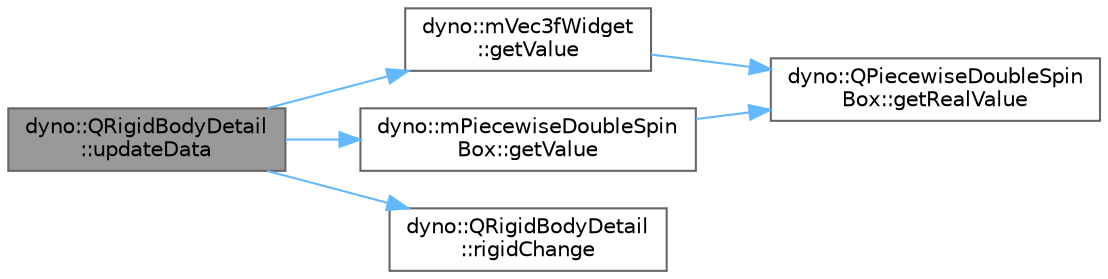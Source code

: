 digraph "dyno::QRigidBodyDetail::updateData"
{
 // LATEX_PDF_SIZE
  bgcolor="transparent";
  edge [fontname=Helvetica,fontsize=10,labelfontname=Helvetica,labelfontsize=10];
  node [fontname=Helvetica,fontsize=10,shape=box,height=0.2,width=0.4];
  rankdir="LR";
  Node1 [id="Node000001",label="dyno::QRigidBodyDetail\l::updateData",height=0.2,width=0.4,color="gray40", fillcolor="grey60", style="filled", fontcolor="black",tooltip="Updated when any element parameter is changed."];
  Node1 -> Node2 [id="edge1_Node000001_Node000002",color="steelblue1",style="solid",tooltip=" "];
  Node2 [id="Node000002",label="dyno::mVec3fWidget\l::getValue",height=0.2,width=0.4,color="grey40", fillcolor="white", style="filled",URL="$classdyno_1_1m_vec3f_widget.html#a0a64de10e1b28448c3507b5b6beb2abc",tooltip=" "];
  Node2 -> Node3 [id="edge2_Node000002_Node000003",color="steelblue1",style="solid",tooltip=" "];
  Node3 [id="Node000003",label="dyno::QPiecewiseDoubleSpin\lBox::getRealValue",height=0.2,width=0.4,color="grey40", fillcolor="white", style="filled",URL="$classdyno_1_1_q_piecewise_double_spin_box.html#a6ce843c113424ba58964a41a14c4cfa3",tooltip=" "];
  Node1 -> Node4 [id="edge3_Node000001_Node000004",color="steelblue1",style="solid",tooltip=" "];
  Node4 [id="Node000004",label="dyno::mPiecewiseDoubleSpin\lBox::getValue",height=0.2,width=0.4,color="grey40", fillcolor="white", style="filled",URL="$classdyno_1_1m_piecewise_double_spin_box.html#a3e287f3b41aad308faa931f4dfa2e3d9",tooltip=" "];
  Node4 -> Node3 [id="edge4_Node000004_Node000003",color="steelblue1",style="solid",tooltip=" "];
  Node1 -> Node5 [id="edge5_Node000001_Node000005",color="steelblue1",style="solid",tooltip=" "];
  Node5 [id="Node000005",label="dyno::QRigidBodyDetail\l::rigidChange",height=0.2,width=0.4,color="grey40", fillcolor="white", style="filled",URL="$classdyno_1_1_q_rigid_body_detail.html#ae38a7de6716c4e816ec92718ee7c27d7",tooltip="Transmits a signal when data is updated."];
}
